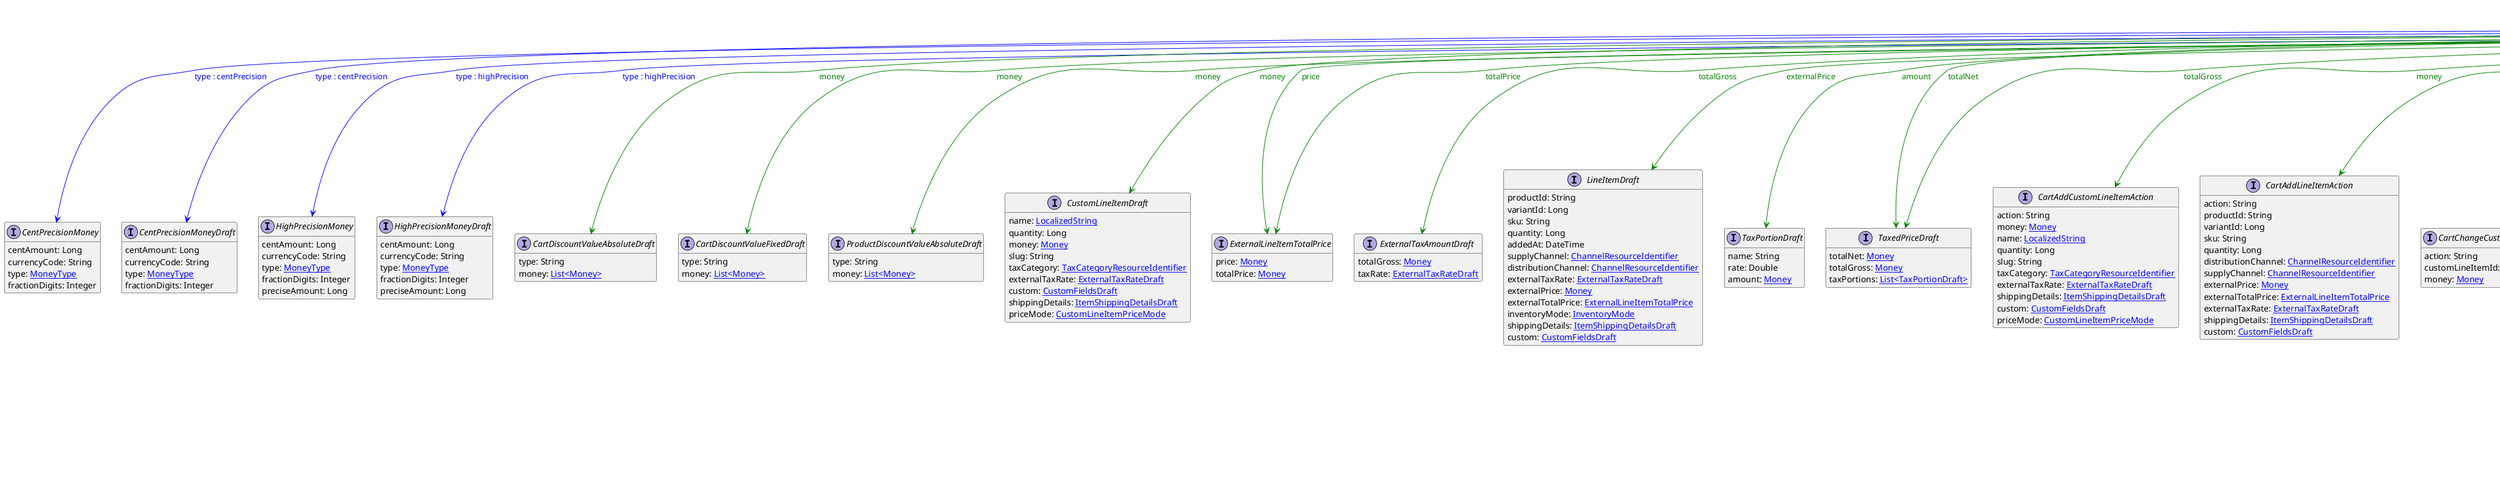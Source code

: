 @startuml

hide empty fields
hide empty methods
legend
|= |= line |
|<back:black>   </back>| inheritance |
|<back:green>   </back>| property reference |
|<back:blue>   </back>| discriminated class |
endlegend
interface Money [[Money.svg]]  {
    centAmount: Long
    currencyCode: String
}


interface CentPrecisionMoney [[CentPrecisionMoney.svg]]  {
    centAmount: Long
    currencyCode: String
    type: [[MoneyType.svg MoneyType]]
    fractionDigits: Integer
}
interface CentPrecisionMoneyDraft [[CentPrecisionMoneyDraft.svg]]  {
    centAmount: Long
    currencyCode: String
    type: [[MoneyType.svg MoneyType]]
    fractionDigits: Integer
}
interface HighPrecisionMoney [[HighPrecisionMoney.svg]]  {
    centAmount: Long
    currencyCode: String
    type: [[MoneyType.svg MoneyType]]
    fractionDigits: Integer
    preciseAmount: Long
}
interface HighPrecisionMoneyDraft [[HighPrecisionMoneyDraft.svg]]  {
    centAmount: Long
    currencyCode: String
    type: [[MoneyType.svg MoneyType]]
    fractionDigits: Integer
    preciseAmount: Long
}
interface CartDiscountValueAbsoluteDraft [[CartDiscountValueAbsoluteDraft.svg]]  {
    type: String
    money: [[Money.svg List<Money>]]
}
interface CartDiscountValueFixedDraft [[CartDiscountValueFixedDraft.svg]]  {
    type: String
    money: [[Money.svg List<Money>]]
}
interface ProductDiscountValueAbsoluteDraft [[ProductDiscountValueAbsoluteDraft.svg]]  {
    type: String
    money: [[Money.svg List<Money>]]
}
interface CustomLineItemDraft [[CustomLineItemDraft.svg]]  {
    name: [[LocalizedString.svg LocalizedString]]
    quantity: Long
    money: [[Money.svg Money]]
    slug: String
    taxCategory: [[TaxCategoryResourceIdentifier.svg TaxCategoryResourceIdentifier]]
    externalTaxRate: [[ExternalTaxRateDraft.svg ExternalTaxRateDraft]]
    custom: [[CustomFieldsDraft.svg CustomFieldsDraft]]
    shippingDetails: [[ItemShippingDetailsDraft.svg ItemShippingDetailsDraft]]
    priceMode: [[CustomLineItemPriceMode.svg CustomLineItemPriceMode]]
}
interface ExternalLineItemTotalPrice [[ExternalLineItemTotalPrice.svg]]  {
    price: [[Money.svg Money]]
    totalPrice: [[Money.svg Money]]
}
interface ExternalTaxAmountDraft [[ExternalTaxAmountDraft.svg]]  {
    totalGross: [[Money.svg Money]]
    taxRate: [[ExternalTaxRateDraft.svg ExternalTaxRateDraft]]
}
interface LineItemDraft [[LineItemDraft.svg]]  {
    productId: String
    variantId: Long
    sku: String
    quantity: Long
    addedAt: DateTime
    supplyChannel: [[ChannelResourceIdentifier.svg ChannelResourceIdentifier]]
    distributionChannel: [[ChannelResourceIdentifier.svg ChannelResourceIdentifier]]
    externalTaxRate: [[ExternalTaxRateDraft.svg ExternalTaxRateDraft]]
    externalPrice: [[Money.svg Money]]
    externalTotalPrice: [[ExternalLineItemTotalPrice.svg ExternalLineItemTotalPrice]]
    inventoryMode: [[InventoryMode.svg InventoryMode]]
    shippingDetails: [[ItemShippingDetailsDraft.svg ItemShippingDetailsDraft]]
    custom: [[CustomFieldsDraft.svg CustomFieldsDraft]]
}
interface TaxPortionDraft [[TaxPortionDraft.svg]]  {
    name: String
    rate: Double
    amount: [[Money.svg Money]]
}
interface TaxedPriceDraft [[TaxedPriceDraft.svg]]  {
    totalNet: [[Money.svg Money]]
    totalGross: [[Money.svg Money]]
    taxPortions: [[TaxPortionDraft.svg List<TaxPortionDraft>]]
}
interface CartAddCustomLineItemAction [[CartAddCustomLineItemAction.svg]]  {
    action: String
    money: [[Money.svg Money]]
    name: [[LocalizedString.svg LocalizedString]]
    quantity: Long
    slug: String
    taxCategory: [[TaxCategoryResourceIdentifier.svg TaxCategoryResourceIdentifier]]
    externalTaxRate: [[ExternalTaxRateDraft.svg ExternalTaxRateDraft]]
    shippingDetails: [[ItemShippingDetailsDraft.svg ItemShippingDetailsDraft]]
    custom: [[CustomFieldsDraft.svg CustomFieldsDraft]]
    priceMode: [[CustomLineItemPriceMode.svg CustomLineItemPriceMode]]
}
interface CartAddLineItemAction [[CartAddLineItemAction.svg]]  {
    action: String
    productId: String
    variantId: Long
    sku: String
    quantity: Long
    distributionChannel: [[ChannelResourceIdentifier.svg ChannelResourceIdentifier]]
    supplyChannel: [[ChannelResourceIdentifier.svg ChannelResourceIdentifier]]
    externalPrice: [[Money.svg Money]]
    externalTotalPrice: [[ExternalLineItemTotalPrice.svg ExternalLineItemTotalPrice]]
    externalTaxRate: [[ExternalTaxRateDraft.svg ExternalTaxRateDraft]]
    shippingDetails: [[ItemShippingDetailsDraft.svg ItemShippingDetailsDraft]]
    custom: [[CustomFieldsDraft.svg CustomFieldsDraft]]
}
interface CartChangeCustomLineItemMoneyAction [[CartChangeCustomLineItemMoneyAction.svg]]  {
    action: String
    customLineItemId: String
    money: [[Money.svg Money]]
}
interface CartChangeLineItemQuantityAction [[CartChangeLineItemQuantityAction.svg]]  {
    action: String
    lineItemId: String
    quantity: Long
    externalPrice: [[Money.svg Money]]
    externalTotalPrice: [[ExternalLineItemTotalPrice.svg ExternalLineItemTotalPrice]]
}
interface CartRemoveLineItemAction [[CartRemoveLineItemAction.svg]]  {
    action: String
    lineItemId: String
    quantity: Long
    externalPrice: [[Money.svg Money]]
    externalTotalPrice: [[ExternalLineItemTotalPrice.svg ExternalLineItemTotalPrice]]
    shippingDetailsToRemove: [[ItemShippingDetailsDraft.svg ItemShippingDetailsDraft]]
}
interface CartSetCartTotalTaxAction [[CartSetCartTotalTaxAction.svg]]  {
    action: String
    externalTotalGross: [[Money.svg Money]]
    externalTaxPortions: [[TaxPortionDraft.svg List<TaxPortionDraft>]]
}
interface CartSetLineItemPriceAction [[CartSetLineItemPriceAction.svg]]  {
    action: String
    lineItemId: String
    externalPrice: [[Money.svg Money]]
}
interface DiscountedPriceDraft [[DiscountedPriceDraft.svg]]  {
    value: [[Money.svg Money]]
    discount: [[ProductDiscountReference.svg ProductDiscountReference]]
}
interface PriceDraft [[PriceDraft.svg]]  {
    key: String
    value: [[Money.svg Money]]
    country: String
    customerGroup: [[CustomerGroupResourceIdentifier.svg CustomerGroupResourceIdentifier]]
    channel: [[ChannelResourceIdentifier.svg ChannelResourceIdentifier]]
    validFrom: DateTime
    validUntil: DateTime
    discounted: [[DiscountedPriceDraft.svg DiscountedPriceDraft]]
    tiers: [[PriceTierDraft.svg List<PriceTierDraft>]]
    custom: [[CustomFieldsDraft.svg CustomFieldsDraft]]
}
interface PriceTierDraft [[PriceTierDraft.svg]]  {
    minimumQuantity: Long
    value: [[Money.svg Money]]
}
interface QueryPrice [[QueryPrice.svg]]  {
    id: String
    value: [[Money.svg Money]]
    country: String
    customerGroup: [[CustomerGroupReference.svg CustomerGroupReference]]
    channel: [[ChannelReference.svg ChannelReference]]
    validFrom: DateTime
    validUntil: DateTime
    discounted: [[DiscountedPriceDraft.svg DiscountedPriceDraft]]
    custom: [[CustomFields.svg CustomFields]]
    tiers: [[PriceTierDraft.svg List<PriceTierDraft>]]
}
interface MyPaymentDraft [[MyPaymentDraft.svg]]  {
    amountPlanned: [[Money.svg Money]]
    paymentMethodInfo: [[PaymentMethodInfo.svg PaymentMethodInfo]]
    custom: [[CustomFieldsDraft.svg CustomFieldsDraft]]
    transaction: [[MyTransactionDraft.svg MyTransactionDraft]]
}
interface MyTransactionDraft [[MyTransactionDraft.svg]]  {
    timestamp: DateTime
    type: [[TransactionType.svg TransactionType]]
    amount: [[Money.svg Money]]
    interactionId: String
    custom: [[CustomFieldsDraft.svg CustomFieldsDraft]]
}
interface MyCartAddLineItemAction [[MyCartAddLineItemAction.svg]]  {
    action: String
    productId: String
    variantId: Long
    sku: String
    quantity: Long
    distributionChannel: [[ChannelResourceIdentifier.svg ChannelResourceIdentifier]]
    supplyChannel: [[ChannelResourceIdentifier.svg ChannelResourceIdentifier]]
    externalPrice: [[Money.svg Money]]
    externalTotalPrice: [[ExternalLineItemTotalPrice.svg ExternalLineItemTotalPrice]]
    externalTaxRate: [[ExternalTaxRateDraft.svg ExternalTaxRateDraft]]
    shippingDetails: [[ItemShippingDetailsDraft.svg ItemShippingDetailsDraft]]
    addedAt: DateTime
    custom: [[CustomFieldsDraft.svg CustomFieldsDraft]]
}
interface MyCartChangeLineItemQuantityAction [[MyCartChangeLineItemQuantityAction.svg]]  {
    action: String
    lineItemId: String
    quantity: Long
    externalPrice: [[Money.svg Money]]
    externalTotalPrice: [[ExternalLineItemTotalPrice.svg ExternalLineItemTotalPrice]]
}
interface MyCartRemoveLineItemAction [[MyCartRemoveLineItemAction.svg]]  {
    action: String
    lineItemId: String
    quantity: Long
    externalPrice: [[Money.svg Money]]
    externalTotalPrice: [[ExternalLineItemTotalPrice.svg ExternalLineItemTotalPrice]]
    shippingDetailsToRemove: [[ItemShippingDetailsDraft.svg ItemShippingDetailsDraft]]
}
interface MyPaymentChangeAmountPlannedAction [[MyPaymentChangeAmountPlannedAction.svg]]  {
    action: String
    amount: [[Money.svg Money]]
}
interface OrderLineItemDiscountSetMessage [[OrderLineItemDiscountSetMessage.svg]]  {
    id: String
    version: Long
    createdAt: DateTime
    lastModifiedAt: DateTime
    lastModifiedBy: [[LastModifiedBy.svg LastModifiedBy]]
    createdBy: [[CreatedBy.svg CreatedBy]]
    sequenceNumber: Long
    resource: [[Reference.svg Reference]]
    resourceVersion: Long
    type: String
    resourceUserProvidedIdentifiers: [[UserProvidedIdentifiers.svg UserProvidedIdentifiers]]
    lineItemId: String
    discountedPricePerQuantity: [[DiscountedLineItemPriceForQuantity.svg List<DiscountedLineItemPriceForQuantity>]]
    totalPrice: [[Money.svg Money]]
    taxedPrice: [[TaxedItemPrice.svg TaxedItemPrice]]
    taxedPricePortions: [[MethodTaxedPrice.svg List<MethodTaxedPrice>]]
}
interface StandalonePriceValueChangedMessage [[StandalonePriceValueChangedMessage.svg]]  {
    id: String
    version: Long
    createdAt: DateTime
    lastModifiedAt: DateTime
    lastModifiedBy: [[LastModifiedBy.svg LastModifiedBy]]
    createdBy: [[CreatedBy.svg CreatedBy]]
    sequenceNumber: Long
    resource: [[Reference.svg Reference]]
    resourceVersion: Long
    type: String
    resourceUserProvidedIdentifiers: [[UserProvidedIdentifiers.svg UserProvidedIdentifiers]]
    value: [[Money.svg Money]]
    staged: Boolean
    oldValue: [[Money.svg Money]]
}
interface OrderLineItemDiscountSetMessagePayload [[OrderLineItemDiscountSetMessagePayload.svg]]  {
    type: String
    lineItemId: String
    discountedPricePerQuantity: [[DiscountedLineItemPriceForQuantity.svg List<DiscountedLineItemPriceForQuantity>]]
    totalPrice: [[Money.svg Money]]
    taxedPrice: [[TaxedItemPrice.svg TaxedItemPrice]]
    taxedPricePortions: [[MethodTaxedPrice.svg List<MethodTaxedPrice>]]
}
interface StandalonePriceValueChangedMessagePayload [[StandalonePriceValueChangedMessagePayload.svg]]  {
    type: String
    value: [[Money.svg Money]]
    staged: Boolean
    oldValue: [[Money.svg Money]]
}
interface CustomLineItemImportDraft [[CustomLineItemImportDraft.svg]]  {
    name: [[LocalizedString.svg LocalizedString]]
    quantity: Long
    money: [[Money.svg Money]]
    slug: String
    state: [[ItemState.svg List<ItemState>]]
    taxRate: [[TaxRate.svg TaxRate]]
    taxCategory: [[TaxCategoryResourceIdentifier.svg TaxCategoryResourceIdentifier]]
    custom: [[CustomFieldsDraft.svg CustomFieldsDraft]]
    shippingDetails: [[ItemShippingDetailsDraft.svg ItemShippingDetailsDraft]]
    priceMode: [[CustomLineItemPriceMode.svg CustomLineItemPriceMode]]
}
interface OrderImportDraft [[OrderImportDraft.svg]]  {
    orderNumber: String
    customerId: String
    customerEmail: String
    lineItems: [[LineItemImportDraft.svg List<LineItemImportDraft>]]
    customLineItems: [[CustomLineItemImportDraft.svg List<CustomLineItemImportDraft>]]
    totalPrice: [[Money.svg Money]]
    taxedPrice: [[TaxedPriceDraft.svg TaxedPriceDraft]]
    shippingAddress: [[BaseAddress.svg BaseAddress]]
    billingAddress: [[BaseAddress.svg BaseAddress]]
    customerGroup: [[CustomerGroupResourceIdentifier.svg CustomerGroupResourceIdentifier]]
    country: String
    orderState: [[OrderState.svg OrderState]]
    state: [[StateReference.svg StateReference]]
    shipmentState: [[ShipmentState.svg ShipmentState]]
    paymentState: [[PaymentState.svg PaymentState]]
    shippingInfo: [[ShippingInfoImportDraft.svg ShippingInfoImportDraft]]
    paymentInfo: [[PaymentInfo.svg PaymentInfo]]
    completedAt: DateTime
    custom: [[CustomFieldsDraft.svg CustomFieldsDraft]]
    inventoryMode: [[InventoryMode.svg InventoryMode]]
    taxRoundingMode: [[RoundingMode.svg RoundingMode]]
    itemShippingAddresses: [[BaseAddress.svg List<BaseAddress>]]
    businessUnit: [[BusinessUnitResourceIdentifier.svg BusinessUnitResourceIdentifier]]
    store: [[StoreResourceIdentifier.svg StoreResourceIdentifier]]
    origin: [[CartOrigin.svg CartOrigin]]
}
interface ShippingInfoImportDraft [[ShippingInfoImportDraft.svg]]  {
    shippingMethodName: String
    price: [[Money.svg Money]]
    shippingRate: [[ShippingRateDraft.svg ShippingRateDraft]]
    taxRate: [[TaxRate.svg TaxRate]]
    taxCategory: [[TaxCategoryResourceIdentifier.svg TaxCategoryResourceIdentifier]]
    shippingMethod: [[ShippingMethodResourceIdentifier.svg ShippingMethodResourceIdentifier]]
    deliveries: [[DeliveryDraft.svg List<DeliveryDraft>]]
    discountedPrice: [[DiscountedLineItemPriceDraft.svg DiscountedLineItemPriceDraft]]
    shippingMethodState: [[ShippingMethodState.svg ShippingMethodState]]
}
interface PaymentDraft [[PaymentDraft.svg]]  {
    customer: [[CustomerResourceIdentifier.svg CustomerResourceIdentifier]]
    anonymousId: String
    externalId: String
    interfaceId: String
    amountPlanned: [[Money.svg Money]]
    amountAuthorized: [[Money.svg Money]]
    authorizedUntil: String
    amountPaid: [[Money.svg Money]]
    amountRefunded: [[Money.svg Money]]
    paymentMethodInfo: [[PaymentMethodInfo.svg PaymentMethodInfo]]
    paymentStatus: [[PaymentStatusDraft.svg PaymentStatusDraft]]
    transactions: [[TransactionDraft.svg List<TransactionDraft>]]
    interfaceInteractions: [[CustomFieldsDraft.svg List<CustomFieldsDraft>]]
    custom: [[CustomFieldsDraft.svg CustomFieldsDraft]]
    key: String
}
interface TransactionDraft [[TransactionDraft.svg]]  {
    timestamp: DateTime
    type: [[TransactionType.svg TransactionType]]
    amount: [[Money.svg Money]]
    interactionId: String
    state: [[TransactionState.svg TransactionState]]
    custom: [[CustomFieldsDraft.svg CustomFieldsDraft]]
}
interface PaymentChangeAmountPlannedAction [[PaymentChangeAmountPlannedAction.svg]]  {
    action: String
    amount: [[Money.svg Money]]
}
interface CartClassificationTier [[CartClassificationTier.svg]]  {
    type: [[ShippingRateTierType.svg ShippingRateTierType]]
    value: String
    price: [[Money.svg Money]]
    isMatching: Boolean
}
interface CartScoreTier [[CartScoreTier.svg]]  {
    type: [[ShippingRateTierType.svg ShippingRateTierType]]
    score: Integer
    price: [[Money.svg Money]]
    priceFunction: [[PriceFunction.svg PriceFunction]]
    isMatching: Boolean
}
interface CartValueTier [[CartValueTier.svg]]  {
    type: [[ShippingRateTierType.svg ShippingRateTierType]]
    minimumCentAmount: Long
    price: [[Money.svg Money]]
    isMatching: Boolean
}
interface ShippingRateDraft [[ShippingRateDraft.svg]]  {
    price: [[Money.svg Money]]
    freeAbove: [[Money.svg Money]]
    tiers: [[ShippingRatePriceTier.svg List<ShippingRatePriceTier>]]
}
interface StandalonePriceDraft [[StandalonePriceDraft.svg]]  {
    key: String
    sku: String
    value: [[Money.svg Money]]
    country: String
    customerGroup: [[CustomerGroupResourceIdentifier.svg CustomerGroupResourceIdentifier]]
    channel: [[ChannelResourceIdentifier.svg ChannelResourceIdentifier]]
    validFrom: DateTime
    validUntil: DateTime
    tiers: [[PriceTierDraft.svg List<PriceTierDraft>]]
    discounted: [[DiscountedPriceDraft.svg DiscountedPriceDraft]]
    custom: [[CustomFieldsDraft.svg CustomFieldsDraft]]
    active: Boolean
}
interface StandalonePriceChangeValueAction [[StandalonePriceChangeValueAction.svg]]  {
    action: String
    value: [[Money.svg Money]]
    staged: Boolean
}
Money --> CentPrecisionMoney #blue;text:blue : "type : centPrecision"
Money --> CentPrecisionMoneyDraft #blue;text:blue : "type : centPrecision"
Money --> HighPrecisionMoney #blue;text:blue : "type : highPrecision"
Money --> HighPrecisionMoneyDraft #blue;text:blue : "type : highPrecision"
Money --> CartDiscountValueAbsoluteDraft #green;text:green : "money"
Money --> CartDiscountValueFixedDraft #green;text:green : "money"
Money --> ProductDiscountValueAbsoluteDraft #green;text:green : "money"
Money --> CustomLineItemDraft #green;text:green : "money"
Money --> ExternalLineItemTotalPrice #green;text:green : "price"
Money --> ExternalLineItemTotalPrice #green;text:green : "totalPrice"
Money --> ExternalTaxAmountDraft #green;text:green : "totalGross"
Money --> LineItemDraft #green;text:green : "externalPrice"
Money --> TaxPortionDraft #green;text:green : "amount"
Money --> TaxedPriceDraft #green;text:green : "totalNet"
Money --> TaxedPriceDraft #green;text:green : "totalGross"
Money --> CartAddCustomLineItemAction #green;text:green : "money"
Money --> CartAddLineItemAction #green;text:green : "externalPrice"
Money --> CartChangeCustomLineItemMoneyAction #green;text:green : "money"
Money --> CartChangeLineItemQuantityAction #green;text:green : "externalPrice"
Money --> CartRemoveLineItemAction #green;text:green : "externalPrice"
Money --> CartSetCartTotalTaxAction #green;text:green : "externalTotalGross"
Money --> CartSetLineItemPriceAction #green;text:green : "externalPrice"
Money --> DiscountedPriceDraft #green;text:green : "value"
Money --> PriceDraft #green;text:green : "value"
Money --> PriceTierDraft #green;text:green : "value"
Money --> QueryPrice #green;text:green : "value"
Money --> MyPaymentDraft #green;text:green : "amountPlanned"
Money --> MyTransactionDraft #green;text:green : "amount"
Money --> MyCartAddLineItemAction #green;text:green : "externalPrice"
Money --> MyCartChangeLineItemQuantityAction #green;text:green : "externalPrice"
Money --> MyCartRemoveLineItemAction #green;text:green : "externalPrice"
Money --> MyPaymentChangeAmountPlannedAction #green;text:green : "amount"
Money --> OrderLineItemDiscountSetMessage #green;text:green : "totalPrice"
Money --> StandalonePriceValueChangedMessage #green;text:green : "value"
Money --> StandalonePriceValueChangedMessage #green;text:green : "oldValue"
Money --> OrderLineItemDiscountSetMessagePayload #green;text:green : "totalPrice"
Money --> StandalonePriceValueChangedMessagePayload #green;text:green : "value"
Money --> StandalonePriceValueChangedMessagePayload #green;text:green : "oldValue"
Money --> CustomLineItemImportDraft #green;text:green : "money"
Money --> OrderImportDraft #green;text:green : "totalPrice"
Money --> ShippingInfoImportDraft #green;text:green : "price"
Money --> PaymentDraft #green;text:green : "amountPlanned"
Money --> PaymentDraft #green;text:green : "amountAuthorized"
Money --> PaymentDraft #green;text:green : "amountPaid"
Money --> PaymentDraft #green;text:green : "amountRefunded"
Money --> TransactionDraft #green;text:green : "amount"
Money --> PaymentChangeAmountPlannedAction #green;text:green : "amount"
Money --> CartClassificationTier #green;text:green : "price"
Money --> CartScoreTier #green;text:green : "price"
Money --> CartValueTier #green;text:green : "price"
Money --> ShippingRateDraft #green;text:green : "price"
Money --> ShippingRateDraft #green;text:green : "freeAbove"
Money --> StandalonePriceDraft #green;text:green : "value"
Money --> StandalonePriceChangeValueAction #green;text:green : "value"
@enduml
